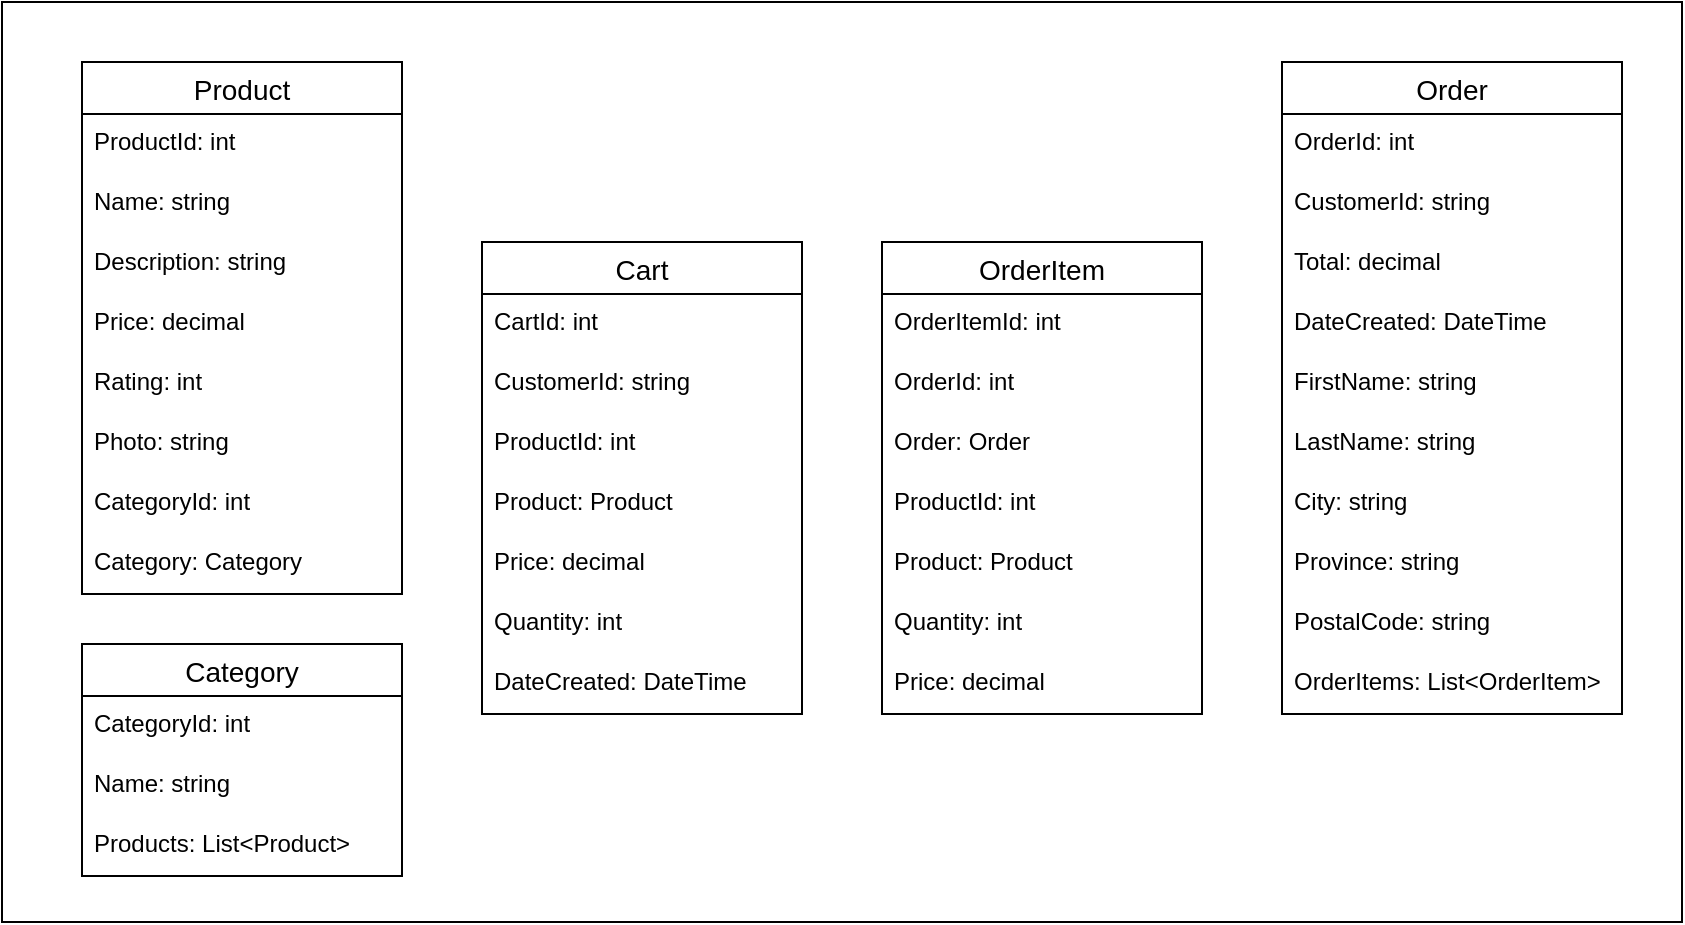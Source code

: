 <mxfile version="14.1.8" type="device"><diagram id="yEmJB7fCcG5olu_fQUXf" name="ER Diagram"><mxGraphModel dx="1086" dy="846" grid="1" gridSize="10" guides="1" tooltips="1" connect="1" arrows="1" fold="1" page="1" pageScale="1" pageWidth="1100" pageHeight="850" math="0" shadow="0"><root><mxCell id="0"/><mxCell id="1" parent="0"/><mxCell id="BqkNtsnpfJ9I4SdGZlNy-67" value="" style="rounded=0;whiteSpace=wrap;html=1;" parent="1" vertex="1"><mxGeometry x="80" y="140" width="840" height="460" as="geometry"/></mxCell><mxCell id="BqkNtsnpfJ9I4SdGZlNy-1" value="Product" style="swimlane;fontStyle=0;childLayout=stackLayout;horizontal=1;startSize=26;horizontalStack=0;resizeParent=1;resizeParentMax=0;resizeLast=0;collapsible=1;marginBottom=0;align=center;fontSize=14;" parent="1" vertex="1"><mxGeometry x="120" y="170" width="160" height="266" as="geometry"/></mxCell><mxCell id="BqkNtsnpfJ9I4SdGZlNy-2" value="ProductId: int" style="text;strokeColor=none;fillColor=none;spacingLeft=4;spacingRight=4;overflow=hidden;rotatable=0;points=[[0,0.5],[1,0.5]];portConstraint=eastwest;fontSize=12;" parent="BqkNtsnpfJ9I4SdGZlNy-1" vertex="1"><mxGeometry y="26" width="160" height="30" as="geometry"/></mxCell><mxCell id="BqkNtsnpfJ9I4SdGZlNy-3" value="Name: string" style="text;strokeColor=none;fillColor=none;spacingLeft=4;spacingRight=4;overflow=hidden;rotatable=0;points=[[0,0.5],[1,0.5]];portConstraint=eastwest;fontSize=12;" parent="BqkNtsnpfJ9I4SdGZlNy-1" vertex="1"><mxGeometry y="56" width="160" height="30" as="geometry"/></mxCell><mxCell id="BqkNtsnpfJ9I4SdGZlNy-12" value="Description: string" style="text;strokeColor=none;fillColor=none;spacingLeft=4;spacingRight=4;overflow=hidden;rotatable=0;points=[[0,0.5],[1,0.5]];portConstraint=eastwest;fontSize=12;" parent="BqkNtsnpfJ9I4SdGZlNy-1" vertex="1"><mxGeometry y="86" width="160" height="30" as="geometry"/></mxCell><mxCell id="BqkNtsnpfJ9I4SdGZlNy-8" value="Price: decimal" style="text;strokeColor=none;fillColor=none;spacingLeft=4;spacingRight=4;overflow=hidden;rotatable=0;points=[[0,0.5],[1,0.5]];portConstraint=eastwest;fontSize=12;" parent="BqkNtsnpfJ9I4SdGZlNy-1" vertex="1"><mxGeometry y="116" width="160" height="30" as="geometry"/></mxCell><mxCell id="BqkNtsnpfJ9I4SdGZlNy-11" value="Rating: int" style="text;strokeColor=none;fillColor=none;spacingLeft=4;spacingRight=4;overflow=hidden;rotatable=0;points=[[0,0.5],[1,0.5]];portConstraint=eastwest;fontSize=12;" parent="BqkNtsnpfJ9I4SdGZlNy-1" vertex="1"><mxGeometry y="146" width="160" height="30" as="geometry"/></mxCell><mxCell id="BqkNtsnpfJ9I4SdGZlNy-9" value="Photo: string" style="text;strokeColor=none;fillColor=none;spacingLeft=4;spacingRight=4;overflow=hidden;rotatable=0;points=[[0,0.5],[1,0.5]];portConstraint=eastwest;fontSize=12;" parent="BqkNtsnpfJ9I4SdGZlNy-1" vertex="1"><mxGeometry y="176" width="160" height="30" as="geometry"/></mxCell><mxCell id="BqkNtsnpfJ9I4SdGZlNy-10" value="CategoryId: int" style="text;strokeColor=none;fillColor=none;spacingLeft=4;spacingRight=4;overflow=hidden;rotatable=0;points=[[0,0.5],[1,0.5]];portConstraint=eastwest;fontSize=12;" parent="BqkNtsnpfJ9I4SdGZlNy-1" vertex="1"><mxGeometry y="206" width="160" height="30" as="geometry"/></mxCell><mxCell id="BqkNtsnpfJ9I4SdGZlNy-13" value="Category: Category" style="text;strokeColor=none;fillColor=none;spacingLeft=4;spacingRight=4;overflow=hidden;rotatable=0;points=[[0,0.5],[1,0.5]];portConstraint=eastwest;fontSize=12;" parent="BqkNtsnpfJ9I4SdGZlNy-1" vertex="1"><mxGeometry y="236" width="160" height="30" as="geometry"/></mxCell><mxCell id="BqkNtsnpfJ9I4SdGZlNy-14" value="Category" style="swimlane;fontStyle=0;childLayout=stackLayout;horizontal=1;startSize=26;horizontalStack=0;resizeParent=1;resizeParentMax=0;resizeLast=0;collapsible=1;marginBottom=0;align=center;fontSize=14;" parent="1" vertex="1"><mxGeometry x="120" y="461" width="160" height="116" as="geometry"/></mxCell><mxCell id="BqkNtsnpfJ9I4SdGZlNy-15" value="CategoryId: int" style="text;strokeColor=none;fillColor=none;spacingLeft=4;spacingRight=4;overflow=hidden;rotatable=0;points=[[0,0.5],[1,0.5]];portConstraint=eastwest;fontSize=12;" parent="BqkNtsnpfJ9I4SdGZlNy-14" vertex="1"><mxGeometry y="26" width="160" height="30" as="geometry"/></mxCell><mxCell id="BqkNtsnpfJ9I4SdGZlNy-16" value="Name: string" style="text;strokeColor=none;fillColor=none;spacingLeft=4;spacingRight=4;overflow=hidden;rotatable=0;points=[[0,0.5],[1,0.5]];portConstraint=eastwest;fontSize=12;" parent="BqkNtsnpfJ9I4SdGZlNy-14" vertex="1"><mxGeometry y="56" width="160" height="30" as="geometry"/></mxCell><mxCell id="BqkNtsnpfJ9I4SdGZlNy-17" value="Products: List&lt;Product&gt;" style="text;strokeColor=none;fillColor=none;spacingLeft=4;spacingRight=4;overflow=hidden;rotatable=0;points=[[0,0.5],[1,0.5]];portConstraint=eastwest;fontSize=12;" parent="BqkNtsnpfJ9I4SdGZlNy-14" vertex="1"><mxGeometry y="86" width="160" height="30" as="geometry"/></mxCell><mxCell id="BqkNtsnpfJ9I4SdGZlNy-27" value="Cart" style="swimlane;fontStyle=0;childLayout=stackLayout;horizontal=1;startSize=26;horizontalStack=0;resizeParent=1;resizeParentMax=0;resizeLast=0;collapsible=1;marginBottom=0;align=center;fontSize=14;" parent="1" vertex="1"><mxGeometry x="320" y="260" width="160" height="236" as="geometry"/></mxCell><mxCell id="BqkNtsnpfJ9I4SdGZlNy-28" value="CartId: int" style="text;strokeColor=none;fillColor=none;spacingLeft=4;spacingRight=4;overflow=hidden;rotatable=0;points=[[0,0.5],[1,0.5]];portConstraint=eastwest;fontSize=12;" parent="BqkNtsnpfJ9I4SdGZlNy-27" vertex="1"><mxGeometry y="26" width="160" height="30" as="geometry"/></mxCell><mxCell id="BqkNtsnpfJ9I4SdGZlNy-32" value="CustomerId: string" style="text;strokeColor=none;fillColor=none;spacingLeft=4;spacingRight=4;overflow=hidden;rotatable=0;points=[[0,0.5],[1,0.5]];portConstraint=eastwest;fontSize=12;" parent="BqkNtsnpfJ9I4SdGZlNy-27" vertex="1"><mxGeometry y="56" width="160" height="30" as="geometry"/></mxCell><mxCell id="BqkNtsnpfJ9I4SdGZlNy-30" value="ProductId: int" style="text;strokeColor=none;fillColor=none;spacingLeft=4;spacingRight=4;overflow=hidden;rotatable=0;points=[[0,0.5],[1,0.5]];portConstraint=eastwest;fontSize=12;" parent="BqkNtsnpfJ9I4SdGZlNy-27" vertex="1"><mxGeometry y="86" width="160" height="30" as="geometry"/></mxCell><mxCell id="BqkNtsnpfJ9I4SdGZlNy-31" value="Product: Product" style="text;strokeColor=none;fillColor=none;spacingLeft=4;spacingRight=4;overflow=hidden;rotatable=0;points=[[0,0.5],[1,0.5]];portConstraint=eastwest;fontSize=12;" parent="BqkNtsnpfJ9I4SdGZlNy-27" vertex="1"><mxGeometry y="116" width="160" height="30" as="geometry"/></mxCell><mxCell id="BqkNtsnpfJ9I4SdGZlNy-33" value="Price: decimal" style="text;strokeColor=none;fillColor=none;spacingLeft=4;spacingRight=4;overflow=hidden;rotatable=0;points=[[0,0.5],[1,0.5]];portConstraint=eastwest;fontSize=12;" parent="BqkNtsnpfJ9I4SdGZlNy-27" vertex="1"><mxGeometry y="146" width="160" height="30" as="geometry"/></mxCell><mxCell id="BqkNtsnpfJ9I4SdGZlNy-29" value="Quantity: int" style="text;strokeColor=none;fillColor=none;spacingLeft=4;spacingRight=4;overflow=hidden;rotatable=0;points=[[0,0.5],[1,0.5]];portConstraint=eastwest;fontSize=12;" parent="BqkNtsnpfJ9I4SdGZlNy-27" vertex="1"><mxGeometry y="176" width="160" height="30" as="geometry"/></mxCell><mxCell id="BqkNtsnpfJ9I4SdGZlNy-34" value="DateCreated: DateTime" style="text;strokeColor=none;fillColor=none;spacingLeft=4;spacingRight=4;overflow=hidden;rotatable=0;points=[[0,0.5],[1,0.5]];portConstraint=eastwest;fontSize=12;" parent="BqkNtsnpfJ9I4SdGZlNy-27" vertex="1"><mxGeometry y="206" width="160" height="30" as="geometry"/></mxCell><mxCell id="BqkNtsnpfJ9I4SdGZlNy-40" value="Order" style="swimlane;fontStyle=0;childLayout=stackLayout;horizontal=1;startSize=26;horizontalStack=0;resizeParent=1;resizeParentMax=0;resizeLast=0;collapsible=1;marginBottom=0;align=center;fontSize=14;" parent="1" vertex="1"><mxGeometry x="720" y="170" width="170" height="326" as="geometry"/></mxCell><mxCell id="BqkNtsnpfJ9I4SdGZlNy-41" value="OrderId: int" style="text;strokeColor=none;fillColor=none;spacingLeft=4;spacingRight=4;overflow=hidden;rotatable=0;points=[[0,0.5],[1,0.5]];portConstraint=eastwest;fontSize=12;" parent="BqkNtsnpfJ9I4SdGZlNy-40" vertex="1"><mxGeometry y="26" width="170" height="30" as="geometry"/></mxCell><mxCell id="BqkNtsnpfJ9I4SdGZlNy-43" value="CustomerId: string" style="text;strokeColor=none;fillColor=none;spacingLeft=4;spacingRight=4;overflow=hidden;rotatable=0;points=[[0,0.5],[1,0.5]];portConstraint=eastwest;fontSize=12;" parent="BqkNtsnpfJ9I4SdGZlNy-40" vertex="1"><mxGeometry y="56" width="170" height="30" as="geometry"/></mxCell><mxCell id="BqkNtsnpfJ9I4SdGZlNy-42" value="Total: decimal" style="text;strokeColor=none;fillColor=none;spacingLeft=4;spacingRight=4;overflow=hidden;rotatable=0;points=[[0,0.5],[1,0.5]];portConstraint=eastwest;fontSize=12;" parent="BqkNtsnpfJ9I4SdGZlNy-40" vertex="1"><mxGeometry y="86" width="170" height="30" as="geometry"/></mxCell><mxCell id="BqkNtsnpfJ9I4SdGZlNy-44" value="DateCreated: DateTime" style="text;strokeColor=none;fillColor=none;spacingLeft=4;spacingRight=4;overflow=hidden;rotatable=0;points=[[0,0.5],[1,0.5]];portConstraint=eastwest;fontSize=12;" parent="BqkNtsnpfJ9I4SdGZlNy-40" vertex="1"><mxGeometry y="116" width="170" height="30" as="geometry"/></mxCell><mxCell id="BqkNtsnpfJ9I4SdGZlNy-45" value="FirstName: string" style="text;strokeColor=none;fillColor=none;spacingLeft=4;spacingRight=4;overflow=hidden;rotatable=0;points=[[0,0.5],[1,0.5]];portConstraint=eastwest;fontSize=12;" parent="BqkNtsnpfJ9I4SdGZlNy-40" vertex="1"><mxGeometry y="146" width="170" height="30" as="geometry"/></mxCell><mxCell id="BqkNtsnpfJ9I4SdGZlNy-46" value="LastName: string" style="text;strokeColor=none;fillColor=none;spacingLeft=4;spacingRight=4;overflow=hidden;rotatable=0;points=[[0,0.5],[1,0.5]];portConstraint=eastwest;fontSize=12;" parent="BqkNtsnpfJ9I4SdGZlNy-40" vertex="1"><mxGeometry y="176" width="170" height="30" as="geometry"/></mxCell><mxCell id="BqkNtsnpfJ9I4SdGZlNy-47" value="City: string" style="text;strokeColor=none;fillColor=none;spacingLeft=4;spacingRight=4;overflow=hidden;rotatable=0;points=[[0,0.5],[1,0.5]];portConstraint=eastwest;fontSize=12;" parent="BqkNtsnpfJ9I4SdGZlNy-40" vertex="1"><mxGeometry y="206" width="170" height="30" as="geometry"/></mxCell><mxCell id="BqkNtsnpfJ9I4SdGZlNy-48" value="Province: string" style="text;strokeColor=none;fillColor=none;spacingLeft=4;spacingRight=4;overflow=hidden;rotatable=0;points=[[0,0.5],[1,0.5]];portConstraint=eastwest;fontSize=12;" parent="BqkNtsnpfJ9I4SdGZlNy-40" vertex="1"><mxGeometry y="236" width="170" height="30" as="geometry"/></mxCell><mxCell id="BqkNtsnpfJ9I4SdGZlNy-49" value="PostalCode: string" style="text;strokeColor=none;fillColor=none;spacingLeft=4;spacingRight=4;overflow=hidden;rotatable=0;points=[[0,0.5],[1,0.5]];portConstraint=eastwest;fontSize=12;" parent="BqkNtsnpfJ9I4SdGZlNy-40" vertex="1"><mxGeometry y="266" width="170" height="30" as="geometry"/></mxCell><mxCell id="BqkNtsnpfJ9I4SdGZlNy-50" value="OrderItems: List&lt;OrderItem&gt; " style="text;strokeColor=none;fillColor=none;spacingLeft=4;spacingRight=4;overflow=hidden;rotatable=0;points=[[0,0.5],[1,0.5]];portConstraint=eastwest;fontSize=12;" parent="BqkNtsnpfJ9I4SdGZlNy-40" vertex="1"><mxGeometry y="296" width="170" height="30" as="geometry"/></mxCell><mxCell id="BqkNtsnpfJ9I4SdGZlNy-54" value="OrderItem" style="swimlane;fontStyle=0;childLayout=stackLayout;horizontal=1;startSize=26;horizontalStack=0;resizeParent=1;resizeParentMax=0;resizeLast=0;collapsible=1;marginBottom=0;align=center;fontSize=14;" parent="1" vertex="1"><mxGeometry x="520" y="260" width="160" height="236" as="geometry"/></mxCell><mxCell id="BqkNtsnpfJ9I4SdGZlNy-55" value="OrderItemId: int" style="text;strokeColor=none;fillColor=none;spacingLeft=4;spacingRight=4;overflow=hidden;rotatable=0;points=[[0,0.5],[1,0.5]];portConstraint=eastwest;fontSize=12;" parent="BqkNtsnpfJ9I4SdGZlNy-54" vertex="1"><mxGeometry y="26" width="160" height="30" as="geometry"/></mxCell><mxCell id="BqkNtsnpfJ9I4SdGZlNy-58" value="OrderId: int" style="text;strokeColor=none;fillColor=none;spacingLeft=4;spacingRight=4;overflow=hidden;rotatable=0;points=[[0,0.5],[1,0.5]];portConstraint=eastwest;fontSize=12;" parent="BqkNtsnpfJ9I4SdGZlNy-54" vertex="1"><mxGeometry y="56" width="160" height="30" as="geometry"/></mxCell><mxCell id="BqkNtsnpfJ9I4SdGZlNy-59" value="Order: Order" style="text;strokeColor=none;fillColor=none;spacingLeft=4;spacingRight=4;overflow=hidden;rotatable=0;points=[[0,0.5],[1,0.5]];portConstraint=eastwest;fontSize=12;" parent="BqkNtsnpfJ9I4SdGZlNy-54" vertex="1"><mxGeometry y="86" width="160" height="30" as="geometry"/></mxCell><mxCell id="BqkNtsnpfJ9I4SdGZlNy-60" value="ProductId: int" style="text;strokeColor=none;fillColor=none;spacingLeft=4;spacingRight=4;overflow=hidden;rotatable=0;points=[[0,0.5],[1,0.5]];portConstraint=eastwest;fontSize=12;" parent="BqkNtsnpfJ9I4SdGZlNy-54" vertex="1"><mxGeometry y="116" width="160" height="30" as="geometry"/></mxCell><mxCell id="BqkNtsnpfJ9I4SdGZlNy-61" value="Product: Product" style="text;strokeColor=none;fillColor=none;spacingLeft=4;spacingRight=4;overflow=hidden;rotatable=0;points=[[0,0.5],[1,0.5]];portConstraint=eastwest;fontSize=12;" parent="BqkNtsnpfJ9I4SdGZlNy-54" vertex="1"><mxGeometry y="146" width="160" height="30" as="geometry"/></mxCell><mxCell id="BqkNtsnpfJ9I4SdGZlNy-56" value="Quantity: int" style="text;strokeColor=none;fillColor=none;spacingLeft=4;spacingRight=4;overflow=hidden;rotatable=0;points=[[0,0.5],[1,0.5]];portConstraint=eastwest;fontSize=12;" parent="BqkNtsnpfJ9I4SdGZlNy-54" vertex="1"><mxGeometry y="176" width="160" height="30" as="geometry"/></mxCell><mxCell id="BqkNtsnpfJ9I4SdGZlNy-57" value="Price: decimal" style="text;strokeColor=none;fillColor=none;spacingLeft=4;spacingRight=4;overflow=hidden;rotatable=0;points=[[0,0.5],[1,0.5]];portConstraint=eastwest;fontSize=12;" parent="BqkNtsnpfJ9I4SdGZlNy-54" vertex="1"><mxGeometry y="206" width="160" height="30" as="geometry"/></mxCell></root></mxGraphModel></diagram></mxfile>